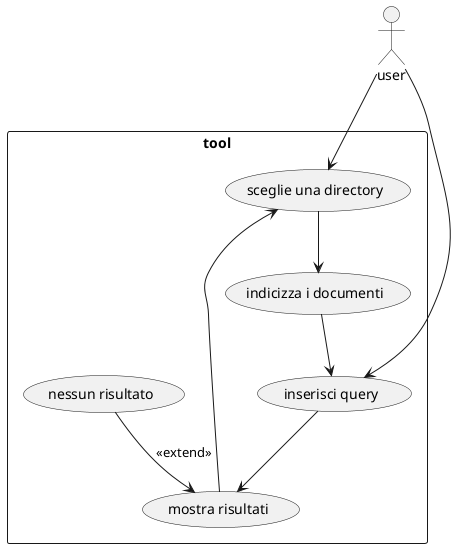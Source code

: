 @startuml
actor user
rectangle tool{
    (sceglie una directory) as dir
    (indicizza i documenti) as index
    (inserisci query) as query
    (mostra risultati) as result
    (nessun risultato) as noRes
}
user --> dir
dir --> index
index --> query
query --> result
noRes --> result : <<extend>>
result --> dir
user --> query
@enduml